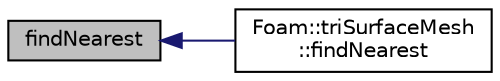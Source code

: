 digraph "findNearest"
{
  bgcolor="transparent";
  edge [fontname="Helvetica",fontsize="10",labelfontname="Helvetica",labelfontsize="10"];
  node [fontname="Helvetica",fontsize="10",shape=record];
  rankdir="LR";
  Node1 [label="findNearest",height=0.2,width=0.4,color="black", fillcolor="grey75", style="filled", fontcolor="black"];
  Node1 -> Node2 [dir="back",color="midnightblue",fontsize="10",style="solid",fontname="Helvetica"];
  Node2 [label="Foam::triSurfaceMesh\l::findNearest",height=0.2,width=0.4,color="black",URL="$a02672.html#a821a7ea0d683d749a0d3392f24dad928",tooltip="Find the nearest locations for the supplied points to a. "];
}
